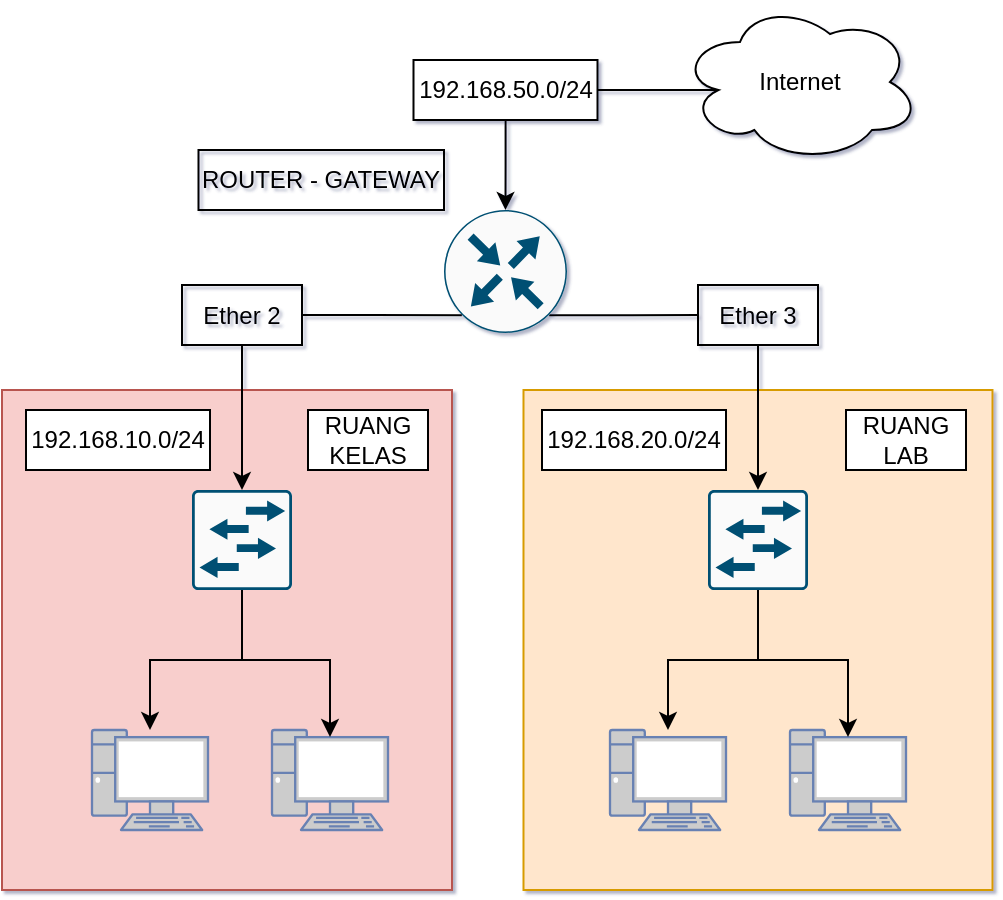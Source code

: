<mxfile version="24.7.13">
  <diagram name="Page-1" id="Y8eZjSpGqBwvsgM_yRmL">
    <mxGraphModel dx="866" dy="498" grid="1" gridSize="10" guides="1" tooltips="1" connect="1" arrows="1" fold="1" page="1" pageScale="1" pageWidth="850" pageHeight="1100" background="#ffffff" math="0" shadow="1">
      <root>
        <mxCell id="0" />
        <mxCell id="1" parent="0" />
        <mxCell id="70ErV9Hw8kWbtCqYgZwJ-28" value="" style="rounded=0;whiteSpace=wrap;html=1;fillColor=#f8cecc;strokeColor=#b85450;" parent="1" vertex="1">
          <mxGeometry x="220" y="310" width="225" height="250" as="geometry" />
        </mxCell>
        <mxCell id="70ErV9Hw8kWbtCqYgZwJ-26" value="" style="rounded=0;whiteSpace=wrap;html=1;fillColor=#ffe6cc;strokeColor=#d79b00;" parent="1" vertex="1">
          <mxGeometry x="480.75" y="310" width="234.5" height="250" as="geometry" />
        </mxCell>
        <mxCell id="70ErV9Hw8kWbtCqYgZwJ-24" style="edgeStyle=orthogonalEdgeStyle;rounded=0;orthogonalLoop=1;jettySize=auto;html=1;exitX=0.855;exitY=0.856;exitDx=0;exitDy=0;exitPerimeter=0;endArrow=none;endFill=0;" parent="1" source="70ErV9Hw8kWbtCqYgZwJ-3" target="70ErV9Hw8kWbtCqYgZwJ-21" edge="1">
          <mxGeometry relative="1" as="geometry" />
        </mxCell>
        <mxCell id="70ErV9Hw8kWbtCqYgZwJ-3" value="" style="sketch=0;points=[[0.5,0,0],[1,0.5,0],[0.5,1,0],[0,0.5,0],[0.145,0.145,0],[0.856,0.145,0],[0.855,0.856,0],[0.145,0.855,0]];verticalLabelPosition=bottom;html=1;verticalAlign=top;aspect=fixed;align=center;pointerEvents=1;shape=mxgraph.cisco19.rect;prIcon=router;fillColor=#FAFAFA;strokeColor=#005073;" parent="1" vertex="1">
          <mxGeometry x="441" y="220" width="61.5" height="61.5" as="geometry" />
        </mxCell>
        <mxCell id="70ErV9Hw8kWbtCqYgZwJ-33" style="edgeStyle=orthogonalEdgeStyle;rounded=0;orthogonalLoop=1;jettySize=auto;html=1;" parent="1" source="70ErV9Hw8kWbtCqYgZwJ-4" target="70ErV9Hw8kWbtCqYgZwJ-29" edge="1">
          <mxGeometry relative="1" as="geometry" />
        </mxCell>
        <mxCell id="70ErV9Hw8kWbtCqYgZwJ-4" value="" style="sketch=0;points=[[0.015,0.015,0],[0.985,0.015,0],[0.985,0.985,0],[0.015,0.985,0],[0.25,0,0],[0.5,0,0],[0.75,0,0],[1,0.25,0],[1,0.5,0],[1,0.75,0],[0.75,1,0],[0.5,1,0],[0.25,1,0],[0,0.75,0],[0,0.5,0],[0,0.25,0]];verticalLabelPosition=bottom;html=1;verticalAlign=top;aspect=fixed;align=center;pointerEvents=1;shape=mxgraph.cisco19.rect;prIcon=l2_switch;fillColor=#FAFAFA;strokeColor=#005073;" parent="1" vertex="1">
          <mxGeometry x="315" y="360" width="50" height="50" as="geometry" />
        </mxCell>
        <mxCell id="70ErV9Hw8kWbtCqYgZwJ-6" style="edgeStyle=orthogonalEdgeStyle;rounded=0;orthogonalLoop=1;jettySize=auto;html=1;entryX=0.145;entryY=0.855;entryDx=0;entryDy=0;entryPerimeter=0;endArrow=none;endFill=0;startArrow=none;startFill=0;" parent="1" source="70ErV9Hw8kWbtCqYgZwJ-13" target="70ErV9Hw8kWbtCqYgZwJ-3" edge="1">
          <mxGeometry relative="1" as="geometry" />
        </mxCell>
        <mxCell id="70ErV9Hw8kWbtCqYgZwJ-14" value="" style="edgeStyle=orthogonalEdgeStyle;rounded=0;orthogonalLoop=1;jettySize=auto;html=1;endArrow=none;endFill=0;startArrow=classic;startFill=1;" parent="1" source="70ErV9Hw8kWbtCqYgZwJ-4" target="70ErV9Hw8kWbtCqYgZwJ-13" edge="1">
          <mxGeometry relative="1" as="geometry">
            <mxPoint x="417" y="413" as="sourcePoint" />
            <mxPoint x="468" y="273" as="targetPoint" />
          </mxGeometry>
        </mxCell>
        <mxCell id="70ErV9Hw8kWbtCqYgZwJ-13" value="Ether 2" style="text;html=1;align=center;verticalAlign=middle;whiteSpace=wrap;rounded=0;strokeColor=default;" parent="1" vertex="1">
          <mxGeometry x="310" y="257.5" width="60" height="30" as="geometry" />
        </mxCell>
        <mxCell id="70ErV9Hw8kWbtCqYgZwJ-21" value="Ether 3" style="text;html=1;align=center;verticalAlign=middle;whiteSpace=wrap;rounded=0;strokeColor=default;" parent="1" vertex="1">
          <mxGeometry x="568" y="257.5" width="60" height="30" as="geometry" />
        </mxCell>
        <mxCell id="70ErV9Hw8kWbtCqYgZwJ-25" style="edgeStyle=orthogonalEdgeStyle;rounded=0;orthogonalLoop=1;jettySize=auto;html=1;exitX=0.5;exitY=1;exitDx=0;exitDy=0;entryX=0.5;entryY=0;entryDx=0;entryDy=0;entryPerimeter=0;" parent="1" source="70ErV9Hw8kWbtCqYgZwJ-21" target="70ErV9Hw8kWbtCqYgZwJ-18" edge="1">
          <mxGeometry relative="1" as="geometry" />
        </mxCell>
        <mxCell id="70ErV9Hw8kWbtCqYgZwJ-29" value="" style="fontColor=#0066CC;verticalAlign=top;verticalLabelPosition=bottom;labelPosition=center;align=center;html=1;outlineConnect=0;fillColor=#CCCCCC;strokeColor=#6881B3;gradientColor=none;gradientDirection=north;strokeWidth=2;shape=mxgraph.networks.pc;" parent="1" vertex="1">
          <mxGeometry x="265" y="480" width="58" height="50" as="geometry" />
        </mxCell>
        <mxCell id="70ErV9Hw8kWbtCqYgZwJ-30" value="" style="fontColor=#0066CC;verticalAlign=top;verticalLabelPosition=bottom;labelPosition=center;align=center;html=1;outlineConnect=0;fillColor=#CCCCCC;strokeColor=#6881B3;gradientColor=none;gradientDirection=north;strokeWidth=2;shape=mxgraph.networks.pc;" parent="1" vertex="1">
          <mxGeometry x="355" y="480" width="58" height="50" as="geometry" />
        </mxCell>
        <mxCell id="70ErV9Hw8kWbtCqYgZwJ-31" value="" style="fontColor=#0066CC;verticalAlign=top;verticalLabelPosition=bottom;labelPosition=center;align=center;html=1;outlineConnect=0;fillColor=#CCCCCC;strokeColor=#6881B3;gradientColor=none;gradientDirection=north;strokeWidth=2;shape=mxgraph.networks.pc;" parent="1" vertex="1">
          <mxGeometry x="524" y="480" width="58" height="50" as="geometry" />
        </mxCell>
        <mxCell id="70ErV9Hw8kWbtCqYgZwJ-32" value="" style="fontColor=#0066CC;verticalAlign=top;verticalLabelPosition=bottom;labelPosition=center;align=center;html=1;outlineConnect=0;fillColor=#CCCCCC;strokeColor=#6881B3;gradientColor=none;gradientDirection=north;strokeWidth=2;shape=mxgraph.networks.pc;" parent="1" vertex="1">
          <mxGeometry x="614" y="480" width="58" height="50" as="geometry" />
        </mxCell>
        <mxCell id="70ErV9Hw8kWbtCqYgZwJ-34" style="edgeStyle=orthogonalEdgeStyle;rounded=0;orthogonalLoop=1;jettySize=auto;html=1;exitX=0.5;exitY=1;exitDx=0;exitDy=0;exitPerimeter=0;entryX=0.5;entryY=0.07;entryDx=0;entryDy=0;entryPerimeter=0;" parent="1" source="70ErV9Hw8kWbtCqYgZwJ-4" target="70ErV9Hw8kWbtCqYgZwJ-30" edge="1">
          <mxGeometry relative="1" as="geometry" />
        </mxCell>
        <mxCell id="70ErV9Hw8kWbtCqYgZwJ-42" style="edgeStyle=orthogonalEdgeStyle;rounded=0;orthogonalLoop=1;jettySize=auto;html=1;" parent="1" source="70ErV9Hw8kWbtCqYgZwJ-18" target="70ErV9Hw8kWbtCqYgZwJ-31" edge="1">
          <mxGeometry relative="1" as="geometry" />
        </mxCell>
        <mxCell id="70ErV9Hw8kWbtCqYgZwJ-18" value="" style="sketch=0;points=[[0.015,0.015,0],[0.985,0.015,0],[0.985,0.985,0],[0.015,0.985,0],[0.25,0,0],[0.5,0,0],[0.75,0,0],[1,0.25,0],[1,0.5,0],[1,0.75,0],[0.75,1,0],[0.5,1,0],[0.25,1,0],[0,0.75,0],[0,0.5,0],[0,0.25,0]];verticalLabelPosition=bottom;html=1;verticalAlign=top;aspect=fixed;align=center;pointerEvents=1;shape=mxgraph.cisco19.rect;prIcon=l2_switch;fillColor=#FAFAFA;strokeColor=#005073;" parent="1" vertex="1">
          <mxGeometry x="573" y="360" width="50" height="50" as="geometry" />
        </mxCell>
        <mxCell id="70ErV9Hw8kWbtCqYgZwJ-43" style="edgeStyle=orthogonalEdgeStyle;rounded=0;orthogonalLoop=1;jettySize=auto;html=1;entryX=0.5;entryY=0.07;entryDx=0;entryDy=0;entryPerimeter=0;" parent="1" source="70ErV9Hw8kWbtCqYgZwJ-18" target="70ErV9Hw8kWbtCqYgZwJ-32" edge="1">
          <mxGeometry relative="1" as="geometry" />
        </mxCell>
        <mxCell id="70ErV9Hw8kWbtCqYgZwJ-45" style="edgeStyle=orthogonalEdgeStyle;rounded=0;orthogonalLoop=1;jettySize=auto;html=1;" parent="1" source="70ErV9Hw8kWbtCqYgZwJ-55" target="70ErV9Hw8kWbtCqYgZwJ-3" edge="1">
          <mxGeometry relative="1" as="geometry" />
        </mxCell>
        <mxCell id="70ErV9Hw8kWbtCqYgZwJ-44" value="Internet" style="ellipse;shape=cloud;whiteSpace=wrap;html=1;" parent="1" vertex="1">
          <mxGeometry x="559" y="116" width="120" height="80" as="geometry" />
        </mxCell>
        <mxCell id="70ErV9Hw8kWbtCqYgZwJ-46" value="RUANG KELAS" style="text;html=1;align=center;verticalAlign=middle;whiteSpace=wrap;rounded=0;strokeColor=default;fillColor=default;" parent="1" vertex="1">
          <mxGeometry x="373" y="320" width="60" height="30" as="geometry" />
        </mxCell>
        <mxCell id="70ErV9Hw8kWbtCqYgZwJ-49" value="RUANG LAB" style="text;html=1;align=center;verticalAlign=middle;whiteSpace=wrap;rounded=0;strokeColor=default;fillColor=default;" parent="1" vertex="1">
          <mxGeometry x="642" y="320" width="60" height="30" as="geometry" />
        </mxCell>
        <mxCell id="70ErV9Hw8kWbtCqYgZwJ-51" value="192.168.10.0/24" style="text;html=1;align=center;verticalAlign=middle;whiteSpace=wrap;rounded=0;strokeColor=default;fillColor=default;" parent="1" vertex="1">
          <mxGeometry x="232" y="320" width="92" height="30" as="geometry" />
        </mxCell>
        <mxCell id="70ErV9Hw8kWbtCqYgZwJ-53" value="192.168.20.0/24" style="text;html=1;align=center;verticalAlign=middle;whiteSpace=wrap;rounded=0;strokeColor=default;fillColor=default;" parent="1" vertex="1">
          <mxGeometry x="490" y="320" width="92" height="30" as="geometry" />
        </mxCell>
        <mxCell id="70ErV9Hw8kWbtCqYgZwJ-56" value="" style="edgeStyle=orthogonalEdgeStyle;rounded=0;orthogonalLoop=1;jettySize=auto;html=1;endArrow=none;endFill=0;exitX=0.16;exitY=0.55;exitDx=0;exitDy=0;exitPerimeter=0;" parent="1" source="70ErV9Hw8kWbtCqYgZwJ-44" target="70ErV9Hw8kWbtCqYgZwJ-55" edge="1">
          <mxGeometry relative="1" as="geometry">
            <mxPoint x="552" y="160" as="sourcePoint" />
            <mxPoint x="472" y="220" as="targetPoint" />
          </mxGeometry>
        </mxCell>
        <mxCell id="70ErV9Hw8kWbtCqYgZwJ-55" value="192.168.50.0/24" style="text;html=1;align=center;verticalAlign=middle;whiteSpace=wrap;rounded=0;strokeColor=default;fillColor=default;" parent="1" vertex="1">
          <mxGeometry x="425.75" y="145" width="92" height="30" as="geometry" />
        </mxCell>
        <mxCell id="70ErV9Hw8kWbtCqYgZwJ-78" value="ROUTER - GATEWAY" style="text;html=1;align=center;verticalAlign=middle;whiteSpace=wrap;rounded=0;strokeColor=default;" parent="1" vertex="1">
          <mxGeometry x="318.25" y="190" width="122.75" height="30" as="geometry" />
        </mxCell>
      </root>
    </mxGraphModel>
  </diagram>
</mxfile>
